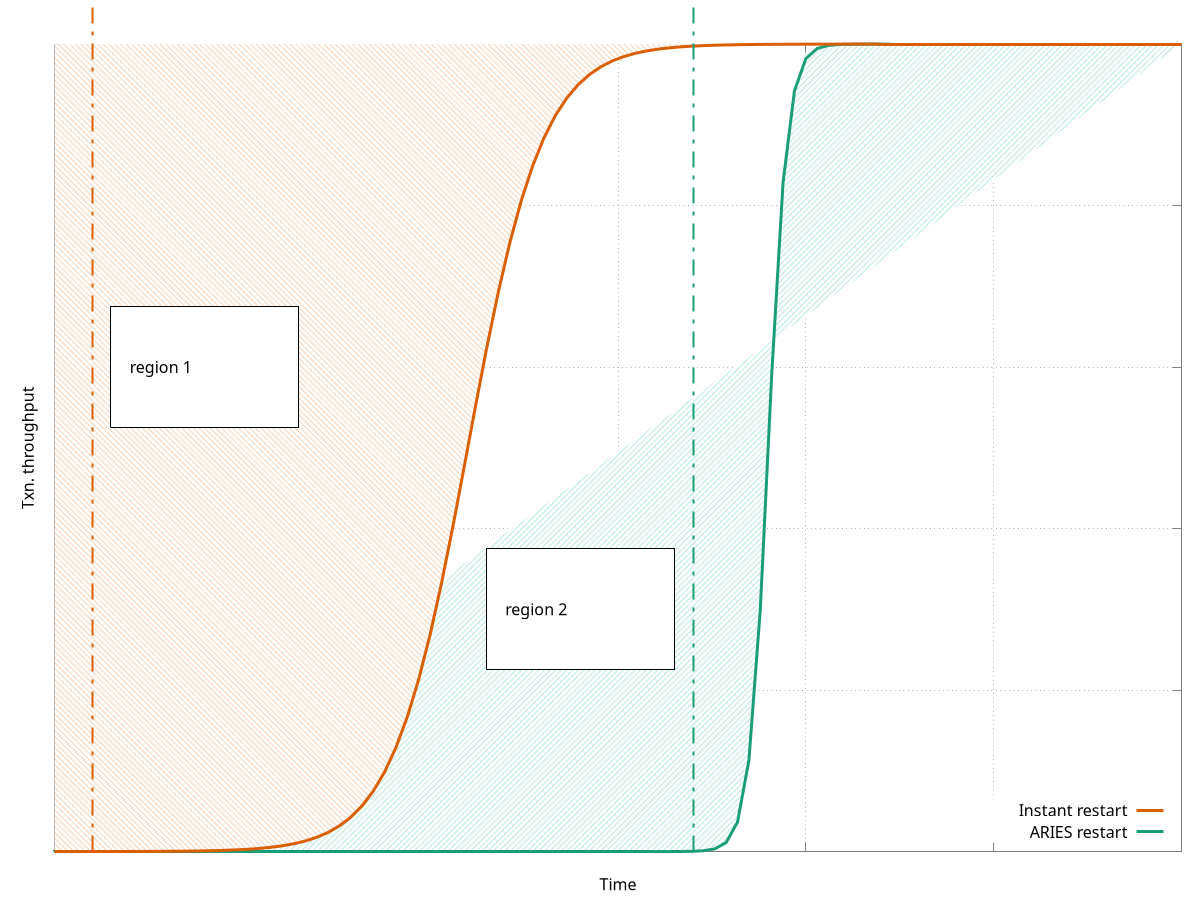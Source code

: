 set terminal cairolatex standalone pdf size 8.5cm,3.3cm color colortext dashed transparent font "default,8"
set output "logistic_instant.tex"

set style line 11 lc rgb '#808080' lt 1
set border 11 back ls 11
set style line 12 lc rgb '#444444' lt 0 lw 1
set grid back ls 12
set style fill transparent solid 0.5 border

# line styles for ColorBrewer Dark2
# for use with qualitative/categorical data
# provides 8 dark colors based on Set2
# compatible with gnuplot >=4.2
# author: Anna Schneider

# line styles
set style line 1 lw 3 lc rgb '#1B9E77' # dark teal
set style line 2 lw 3 lc rgb '#D95F02' # dark orange
set style line 3 lw 3 lc rgb '#7570B3' # dark lilac
set style line 4 lw 3 lc rgb '#E7298A' # dark magenta
set style line 5 lw 3 lc rgb '#66A61E' # dark lime green
set style line 6 lw 3 lc rgb '#E6AB02' # dark banana
set style line 7 lw 3 lc rgb '#A6761D' # dark tan
set style line 8 lw 3 lc rgb '#666666' # dark gray

# palette
set palette maxcolors 8
set palette defined ( 0 '#1B9E77',\
    	    	      1 '#D95F02',\
		      2 '#7570B3',\
		      3 '#E7298A',\
		      4 '#66A61E',\
		      5 '#E6AB02',\
		      6 '#A6761D',\
		      7 '#666666' )

set lmargin 6
set rmargin 2
set tmargin 2

set style fill solid 0.2

set key bottom inside right autotitle columnhead invert opaque samplen 2 width 2

set xlabel "Time"
set format x ""
set xrange[-10:20]

set ylabel "Txn. throughput"
set format y ""

f(x)=1/(1+(1/exp(4*(x-9)))) 
g(x)=1/(1+(1/exp(x-1))) 

set obj 10 rect at -6,graph 0.6 size 5,0.15 fc 'white' front
set label "region 1" at -8, graph 0.6 front

set obj 11 rect at 4,graph 0.3 size 5,0.15 fc 'white' front
set label "region 2" at 2, graph 0.3 front

set style line 9 lw 2 dt 4 lc rgb '#D95F02' # dark orange
set arrow from -9,graph 0 to -9,graph 1.05 ls 9  nohead front
set label "offline end" at -9, graph 1.1 center front textcolor rgb '#d95f02'

set style line 10 lw 2 dt 4 lc rgb '#1B9E77' # dark teal
set arrow from 7,graph 0 to 7,graph 1.05 ls 10  nohead front
set label "offline end" at 7, graph 1.1 center front textcolor rgb '#1b9e77'

plot '+' using 1:(f($1)):(g($1)) with filledcurves closed notitle lc rgb '#8fe0c8' fs pattern 7, \
     '+' using 1:(1):(g($1)) with filledcurves above notitle lc rgb '#f2b98e' fs pattern 6 , \
    f(x) with lines ls 1 title "ARIES restart", \
    g(x) with lines ls 2 title "Instant restart"

